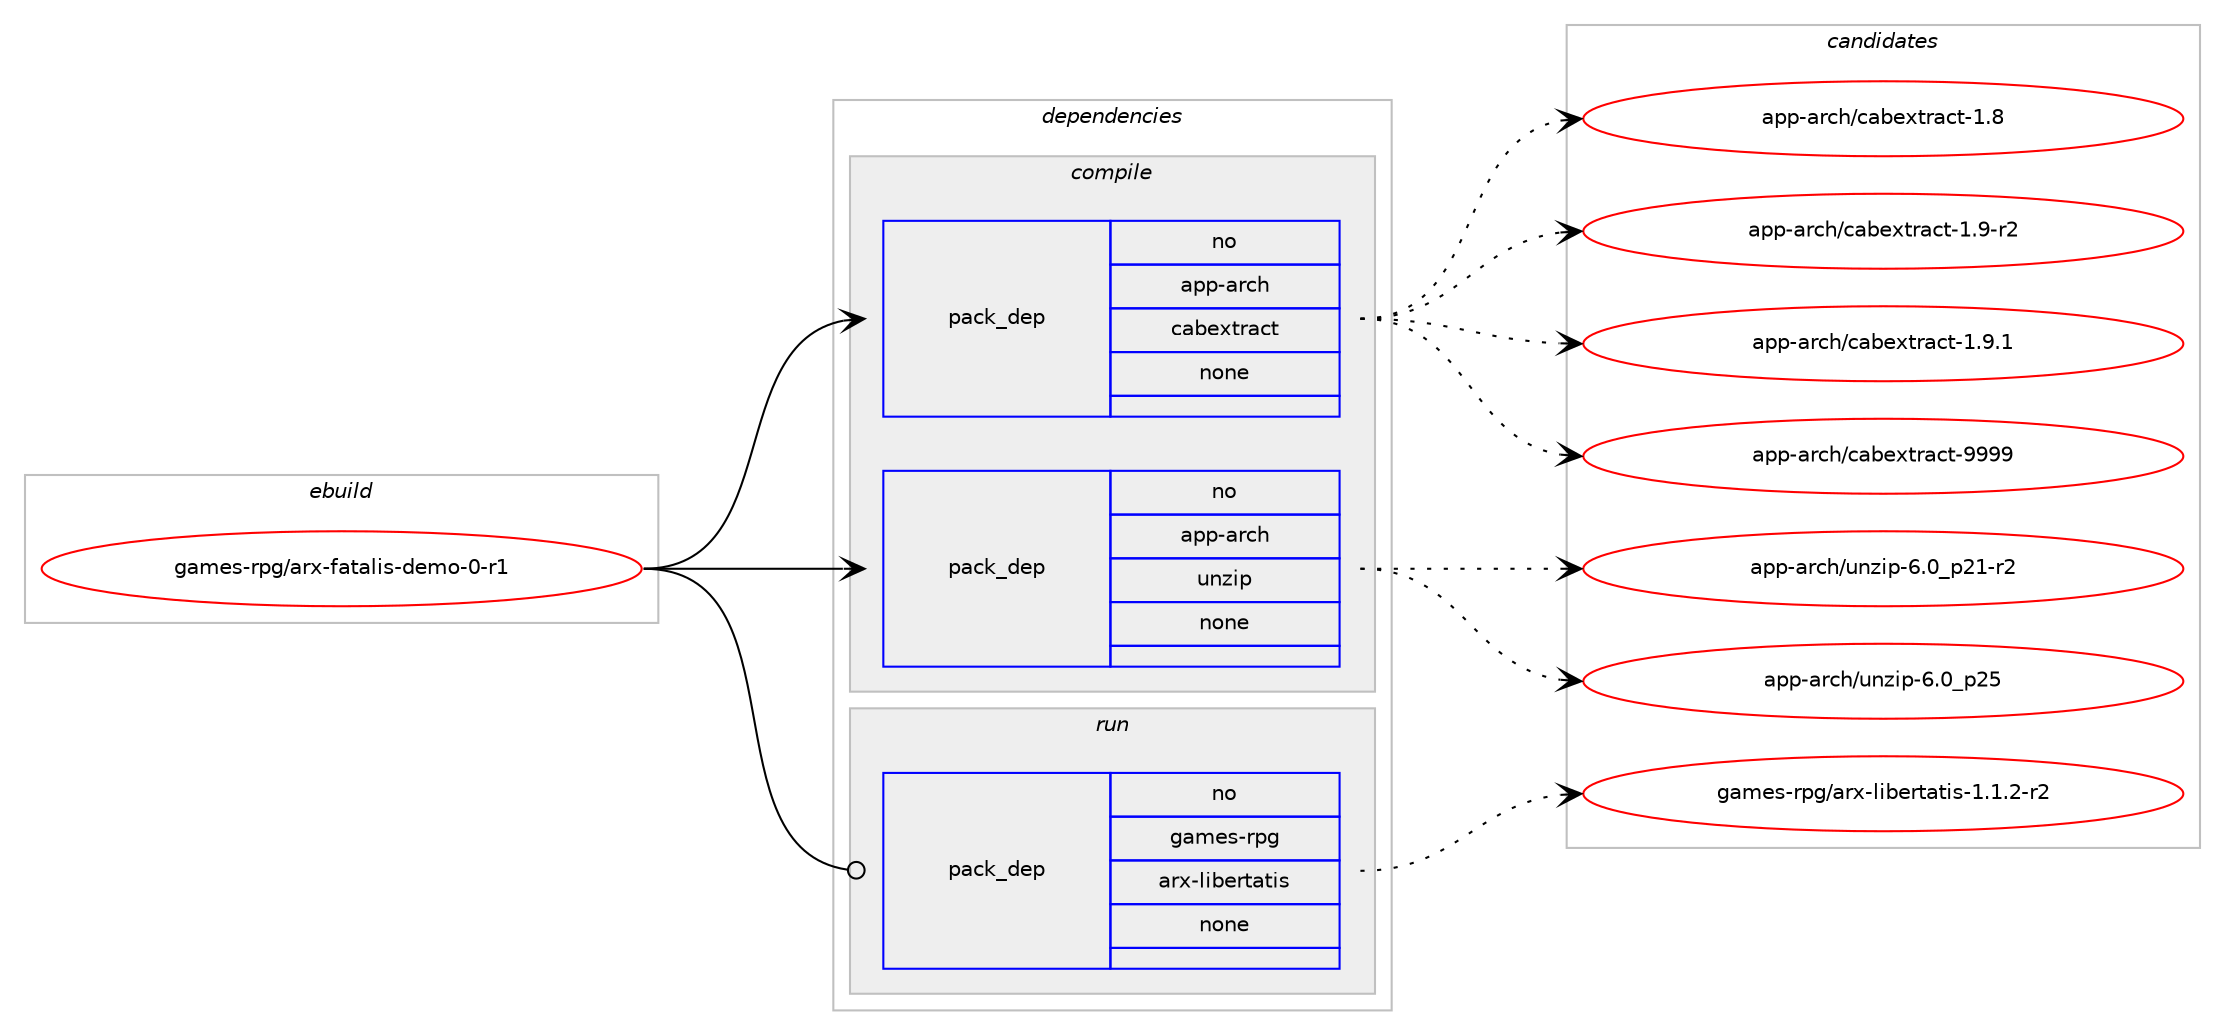 digraph prolog {

# *************
# Graph options
# *************

newrank=true;
concentrate=true;
compound=true;
graph [rankdir=LR,fontname=Helvetica,fontsize=10,ranksep=1.5];#, ranksep=2.5, nodesep=0.2];
edge  [arrowhead=vee];
node  [fontname=Helvetica,fontsize=10];

# **********
# The ebuild
# **********

subgraph cluster_leftcol {
color=gray;
rank=same;
label=<<i>ebuild</i>>;
id [label="games-rpg/arx-fatalis-demo-0-r1", color=red, width=4, href="../games-rpg/arx-fatalis-demo-0-r1.svg"];
}

# ****************
# The dependencies
# ****************

subgraph cluster_midcol {
color=gray;
label=<<i>dependencies</i>>;
subgraph cluster_compile {
fillcolor="#eeeeee";
style=filled;
label=<<i>compile</i>>;
subgraph pack544748 {
dependency742345 [label=<<TABLE BORDER="0" CELLBORDER="1" CELLSPACING="0" CELLPADDING="4" WIDTH="220"><TR><TD ROWSPAN="6" CELLPADDING="30">pack_dep</TD></TR><TR><TD WIDTH="110">no</TD></TR><TR><TD>app-arch</TD></TR><TR><TD>cabextract</TD></TR><TR><TD>none</TD></TR><TR><TD></TD></TR></TABLE>>, shape=none, color=blue];
}
id:e -> dependency742345:w [weight=20,style="solid",arrowhead="vee"];
subgraph pack544749 {
dependency742346 [label=<<TABLE BORDER="0" CELLBORDER="1" CELLSPACING="0" CELLPADDING="4" WIDTH="220"><TR><TD ROWSPAN="6" CELLPADDING="30">pack_dep</TD></TR><TR><TD WIDTH="110">no</TD></TR><TR><TD>app-arch</TD></TR><TR><TD>unzip</TD></TR><TR><TD>none</TD></TR><TR><TD></TD></TR></TABLE>>, shape=none, color=blue];
}
id:e -> dependency742346:w [weight=20,style="solid",arrowhead="vee"];
}
subgraph cluster_compileandrun {
fillcolor="#eeeeee";
style=filled;
label=<<i>compile and run</i>>;
}
subgraph cluster_run {
fillcolor="#eeeeee";
style=filled;
label=<<i>run</i>>;
subgraph pack544750 {
dependency742347 [label=<<TABLE BORDER="0" CELLBORDER="1" CELLSPACING="0" CELLPADDING="4" WIDTH="220"><TR><TD ROWSPAN="6" CELLPADDING="30">pack_dep</TD></TR><TR><TD WIDTH="110">no</TD></TR><TR><TD>games-rpg</TD></TR><TR><TD>arx-libertatis</TD></TR><TR><TD>none</TD></TR><TR><TD></TD></TR></TABLE>>, shape=none, color=blue];
}
id:e -> dependency742347:w [weight=20,style="solid",arrowhead="odot"];
}
}

# **************
# The candidates
# **************

subgraph cluster_choices {
rank=same;
color=gray;
label=<<i>candidates</i>>;

subgraph choice544748 {
color=black;
nodesep=1;
choice9711211245971149910447999798101120116114979911645494656 [label="app-arch/cabextract-1.8", color=red, width=4,href="../app-arch/cabextract-1.8.svg"];
choice97112112459711499104479997981011201161149799116454946574511450 [label="app-arch/cabextract-1.9-r2", color=red, width=4,href="../app-arch/cabextract-1.9-r2.svg"];
choice97112112459711499104479997981011201161149799116454946574649 [label="app-arch/cabextract-1.9.1", color=red, width=4,href="../app-arch/cabextract-1.9.1.svg"];
choice971121124597114991044799979810112011611497991164557575757 [label="app-arch/cabextract-9999", color=red, width=4,href="../app-arch/cabextract-9999.svg"];
dependency742345:e -> choice9711211245971149910447999798101120116114979911645494656:w [style=dotted,weight="100"];
dependency742345:e -> choice97112112459711499104479997981011201161149799116454946574511450:w [style=dotted,weight="100"];
dependency742345:e -> choice97112112459711499104479997981011201161149799116454946574649:w [style=dotted,weight="100"];
dependency742345:e -> choice971121124597114991044799979810112011611497991164557575757:w [style=dotted,weight="100"];
}
subgraph choice544749 {
color=black;
nodesep=1;
choice9711211245971149910447117110122105112455446489511250494511450 [label="app-arch/unzip-6.0_p21-r2", color=red, width=4,href="../app-arch/unzip-6.0_p21-r2.svg"];
choice971121124597114991044711711012210511245544648951125053 [label="app-arch/unzip-6.0_p25", color=red, width=4,href="../app-arch/unzip-6.0_p25.svg"];
dependency742346:e -> choice9711211245971149910447117110122105112455446489511250494511450:w [style=dotted,weight="100"];
dependency742346:e -> choice971121124597114991044711711012210511245544648951125053:w [style=dotted,weight="100"];
}
subgraph choice544750 {
color=black;
nodesep=1;
choice103971091011154511411210347971141204510810598101114116971161051154549464946504511450 [label="games-rpg/arx-libertatis-1.1.2-r2", color=red, width=4,href="../games-rpg/arx-libertatis-1.1.2-r2.svg"];
dependency742347:e -> choice103971091011154511411210347971141204510810598101114116971161051154549464946504511450:w [style=dotted,weight="100"];
}
}

}
